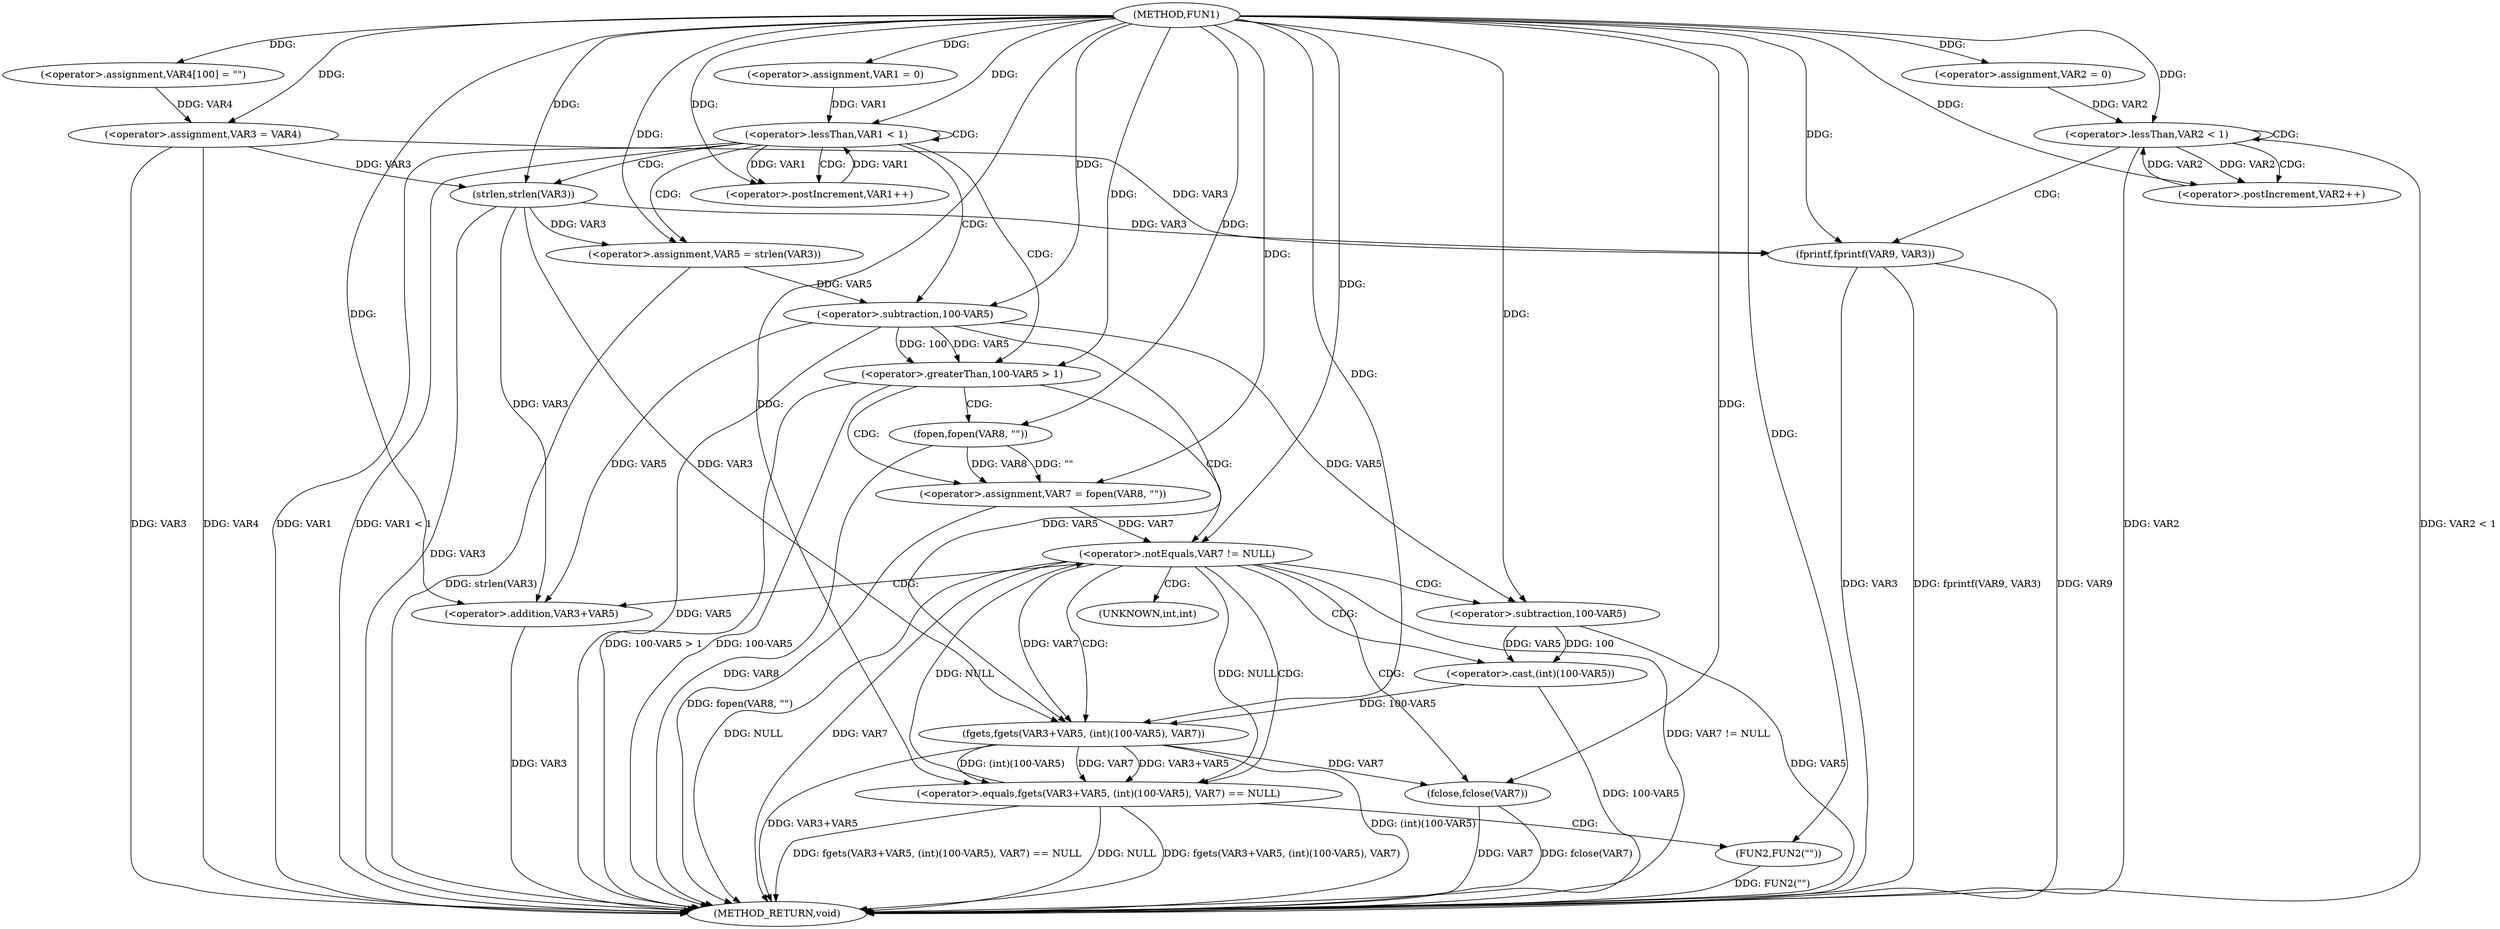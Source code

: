 digraph FUN1 {  
"1000100" [label = "(METHOD,FUN1)" ]
"1000177" [label = "(METHOD_RETURN,void)" ]
"1000106" [label = "(<operator>.assignment,VAR4[100] = \"\")" ]
"1000109" [label = "(<operator>.assignment,VAR3 = VAR4)" ]
"1000113" [label = "(<operator>.assignment,VAR1 = 0)" ]
"1000116" [label = "(<operator>.lessThan,VAR1 < 1)" ]
"1000119" [label = "(<operator>.postIncrement,VAR1++)" ]
"1000124" [label = "(<operator>.assignment,VAR5 = strlen(VAR3))" ]
"1000126" [label = "(strlen,strlen(VAR3))" ]
"1000130" [label = "(<operator>.greaterThan,100-VAR5 > 1)" ]
"1000131" [label = "(<operator>.subtraction,100-VAR5)" ]
"1000136" [label = "(<operator>.assignment,VAR7 = fopen(VAR8, \"\"))" ]
"1000138" [label = "(fopen,fopen(VAR8, \"\"))" ]
"1000142" [label = "(<operator>.notEquals,VAR7 != NULL)" ]
"1000147" [label = "(<operator>.equals,fgets(VAR3+VAR5, (int)(100-VAR5), VAR7) == NULL)" ]
"1000148" [label = "(fgets,fgets(VAR3+VAR5, (int)(100-VAR5), VAR7))" ]
"1000149" [label = "(<operator>.addition,VAR3+VAR5)" ]
"1000152" [label = "(<operator>.cast,(int)(100-VAR5))" ]
"1000154" [label = "(<operator>.subtraction,100-VAR5)" ]
"1000160" [label = "(FUN2,FUN2(\"\"))" ]
"1000162" [label = "(fclose,fclose(VAR7))" ]
"1000165" [label = "(<operator>.assignment,VAR2 = 0)" ]
"1000168" [label = "(<operator>.lessThan,VAR2 < 1)" ]
"1000171" [label = "(<operator>.postIncrement,VAR2++)" ]
"1000174" [label = "(fprintf,fprintf(VAR9, VAR3))" ]
"1000153" [label = "(UNKNOWN,int,int)" ]
  "1000116" -> "1000177"  [ label = "DDG: VAR1"] 
  "1000142" -> "1000177"  [ label = "DDG: VAR7 != NULL"] 
  "1000168" -> "1000177"  [ label = "DDG: VAR2"] 
  "1000160" -> "1000177"  [ label = "DDG: FUN2(\"\")"] 
  "1000138" -> "1000177"  [ label = "DDG: VAR8"] 
  "1000148" -> "1000177"  [ label = "DDG: (int)(100-VAR5)"] 
  "1000126" -> "1000177"  [ label = "DDG: VAR3"] 
  "1000131" -> "1000177"  [ label = "DDG: VAR5"] 
  "1000152" -> "1000177"  [ label = "DDG: 100-VAR5"] 
  "1000149" -> "1000177"  [ label = "DDG: VAR3"] 
  "1000168" -> "1000177"  [ label = "DDG: VAR2 < 1"] 
  "1000130" -> "1000177"  [ label = "DDG: 100-VAR5 > 1"] 
  "1000124" -> "1000177"  [ label = "DDG: strlen(VAR3)"] 
  "1000147" -> "1000177"  [ label = "DDG: NULL"] 
  "1000142" -> "1000177"  [ label = "DDG: NULL"] 
  "1000148" -> "1000177"  [ label = "DDG: VAR3+VAR5"] 
  "1000147" -> "1000177"  [ label = "DDG: fgets(VAR3+VAR5, (int)(100-VAR5), VAR7)"] 
  "1000174" -> "1000177"  [ label = "DDG: VAR3"] 
  "1000109" -> "1000177"  [ label = "DDG: VAR3"] 
  "1000142" -> "1000177"  [ label = "DDG: VAR7"] 
  "1000154" -> "1000177"  [ label = "DDG: VAR5"] 
  "1000136" -> "1000177"  [ label = "DDG: fopen(VAR8, \"\")"] 
  "1000162" -> "1000177"  [ label = "DDG: VAR7"] 
  "1000162" -> "1000177"  [ label = "DDG: fclose(VAR7)"] 
  "1000147" -> "1000177"  [ label = "DDG: fgets(VAR3+VAR5, (int)(100-VAR5), VAR7) == NULL"] 
  "1000109" -> "1000177"  [ label = "DDG: VAR4"] 
  "1000116" -> "1000177"  [ label = "DDG: VAR1 < 1"] 
  "1000174" -> "1000177"  [ label = "DDG: fprintf(VAR9, VAR3)"] 
  "1000174" -> "1000177"  [ label = "DDG: VAR9"] 
  "1000130" -> "1000177"  [ label = "DDG: 100-VAR5"] 
  "1000100" -> "1000106"  [ label = "DDG: "] 
  "1000106" -> "1000109"  [ label = "DDG: VAR4"] 
  "1000100" -> "1000109"  [ label = "DDG: "] 
  "1000100" -> "1000113"  [ label = "DDG: "] 
  "1000113" -> "1000116"  [ label = "DDG: VAR1"] 
  "1000119" -> "1000116"  [ label = "DDG: VAR1"] 
  "1000100" -> "1000116"  [ label = "DDG: "] 
  "1000116" -> "1000119"  [ label = "DDG: VAR1"] 
  "1000100" -> "1000119"  [ label = "DDG: "] 
  "1000126" -> "1000124"  [ label = "DDG: VAR3"] 
  "1000100" -> "1000124"  [ label = "DDG: "] 
  "1000109" -> "1000126"  [ label = "DDG: VAR3"] 
  "1000100" -> "1000126"  [ label = "DDG: "] 
  "1000131" -> "1000130"  [ label = "DDG: 100"] 
  "1000131" -> "1000130"  [ label = "DDG: VAR5"] 
  "1000100" -> "1000131"  [ label = "DDG: "] 
  "1000124" -> "1000131"  [ label = "DDG: VAR5"] 
  "1000100" -> "1000130"  [ label = "DDG: "] 
  "1000138" -> "1000136"  [ label = "DDG: VAR8"] 
  "1000138" -> "1000136"  [ label = "DDG: \"\""] 
  "1000100" -> "1000136"  [ label = "DDG: "] 
  "1000100" -> "1000138"  [ label = "DDG: "] 
  "1000136" -> "1000142"  [ label = "DDG: VAR7"] 
  "1000100" -> "1000142"  [ label = "DDG: "] 
  "1000147" -> "1000142"  [ label = "DDG: NULL"] 
  "1000148" -> "1000147"  [ label = "DDG: VAR3+VAR5"] 
  "1000148" -> "1000147"  [ label = "DDG: (int)(100-VAR5)"] 
  "1000148" -> "1000147"  [ label = "DDG: VAR7"] 
  "1000126" -> "1000148"  [ label = "DDG: VAR3"] 
  "1000100" -> "1000148"  [ label = "DDG: "] 
  "1000131" -> "1000148"  [ label = "DDG: VAR5"] 
  "1000126" -> "1000149"  [ label = "DDG: VAR3"] 
  "1000100" -> "1000149"  [ label = "DDG: "] 
  "1000131" -> "1000149"  [ label = "DDG: VAR5"] 
  "1000152" -> "1000148"  [ label = "DDG: 100-VAR5"] 
  "1000154" -> "1000152"  [ label = "DDG: 100"] 
  "1000154" -> "1000152"  [ label = "DDG: VAR5"] 
  "1000100" -> "1000154"  [ label = "DDG: "] 
  "1000131" -> "1000154"  [ label = "DDG: VAR5"] 
  "1000142" -> "1000148"  [ label = "DDG: VAR7"] 
  "1000142" -> "1000147"  [ label = "DDG: NULL"] 
  "1000100" -> "1000147"  [ label = "DDG: "] 
  "1000100" -> "1000160"  [ label = "DDG: "] 
  "1000148" -> "1000162"  [ label = "DDG: VAR7"] 
  "1000100" -> "1000162"  [ label = "DDG: "] 
  "1000100" -> "1000165"  [ label = "DDG: "] 
  "1000171" -> "1000168"  [ label = "DDG: VAR2"] 
  "1000165" -> "1000168"  [ label = "DDG: VAR2"] 
  "1000100" -> "1000168"  [ label = "DDG: "] 
  "1000168" -> "1000171"  [ label = "DDG: VAR2"] 
  "1000100" -> "1000171"  [ label = "DDG: "] 
  "1000100" -> "1000174"  [ label = "DDG: "] 
  "1000126" -> "1000174"  [ label = "DDG: VAR3"] 
  "1000109" -> "1000174"  [ label = "DDG: VAR3"] 
  "1000116" -> "1000116"  [ label = "CDG: "] 
  "1000116" -> "1000131"  [ label = "CDG: "] 
  "1000116" -> "1000126"  [ label = "CDG: "] 
  "1000116" -> "1000124"  [ label = "CDG: "] 
  "1000116" -> "1000119"  [ label = "CDG: "] 
  "1000116" -> "1000130"  [ label = "CDG: "] 
  "1000130" -> "1000142"  [ label = "CDG: "] 
  "1000130" -> "1000136"  [ label = "CDG: "] 
  "1000130" -> "1000138"  [ label = "CDG: "] 
  "1000142" -> "1000153"  [ label = "CDG: "] 
  "1000142" -> "1000154"  [ label = "CDG: "] 
  "1000142" -> "1000147"  [ label = "CDG: "] 
  "1000142" -> "1000152"  [ label = "CDG: "] 
  "1000142" -> "1000148"  [ label = "CDG: "] 
  "1000142" -> "1000162"  [ label = "CDG: "] 
  "1000142" -> "1000149"  [ label = "CDG: "] 
  "1000147" -> "1000160"  [ label = "CDG: "] 
  "1000168" -> "1000168"  [ label = "CDG: "] 
  "1000168" -> "1000174"  [ label = "CDG: "] 
  "1000168" -> "1000171"  [ label = "CDG: "] 
}
